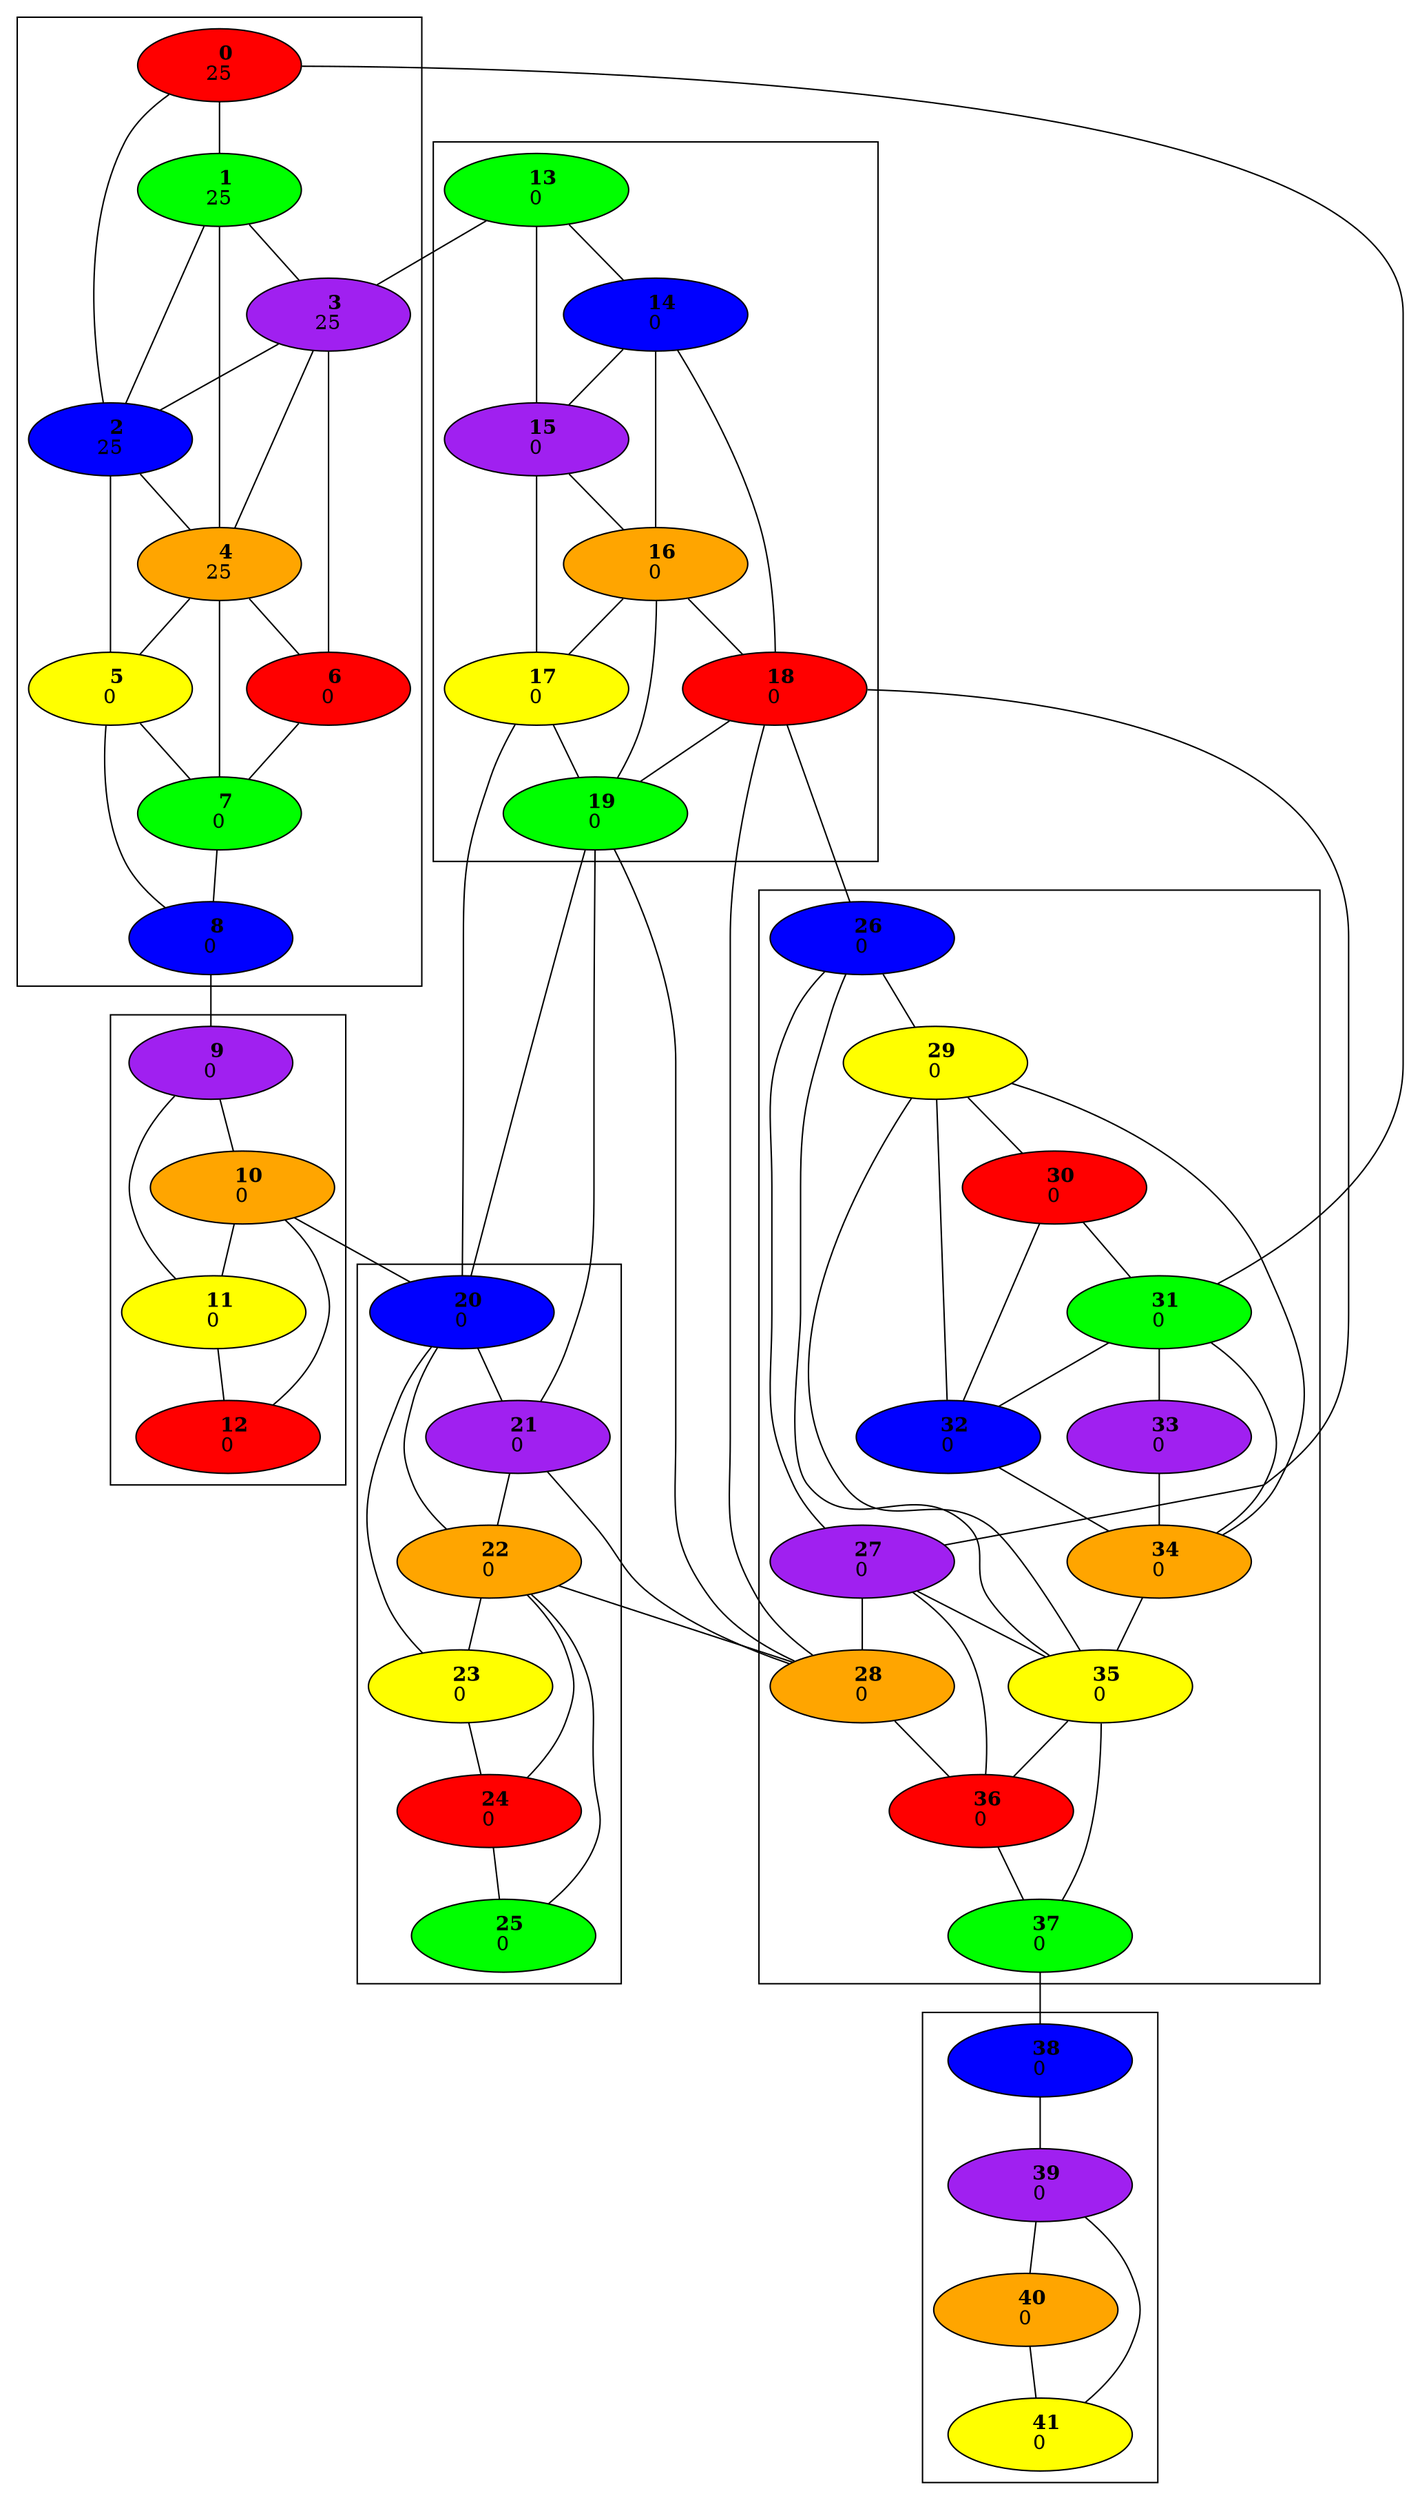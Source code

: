 graph {
	subgraph cluster0 {
		0
		1
		2
		3
		4
		5
		6
		7
		8
	}
	subgraph cluster1 {
		9
		10
		11
		12
	}
	subgraph cluster2 {
		13
		14
		15
		16
		17
		18
		19
	}
	subgraph cluster3 {
		20
		21
		22
		23
		24
		25
	}
	subgraph cluster4 {
		26
		27
		28
		29
		30
		31
		32
		33
		34
		35
		36
		37
	}
	subgraph cluster5 {
		38
		39
		40
		41
	}
	0 -- 1
	0 -- 2
	0 -- 31
	1 -- 2
	1 -- 3
	1 -- 4
	2 -- 4
	2 -- 5
	3 -- 2
	3 -- 4
	3 -- 6
	4 -- 5
	4 -- 6
	4 -- 7
	5 -- 7
	5 -- 8
	6 -- 7
	7 -- 8
	8 -- 9
	9 -- 10
	9 -- 11
	10 -- 11
	10 -- 12
	10 -- 20
	11 -- 12
	13 -- 3
	13 -- 14
	13 -- 15
	14 -- 15
	14 -- 16
	14 -- 18
	15 -- 16
	15 -- 17
	16 -- 17
	16 -- 18
	16 -- 19
	17 -- 19
	17 -- 20
	18 -- 19
	18 -- 26
	18 -- 27
	18 -- 28
	19 -- 20
	19 -- 21
	19 -- 28
	20 -- 21
	20 -- 22
	20 -- 23
	21 -- 22
	21 -- 28
	22 -- 23
	22 -- 24
	22 -- 25
	22 -- 28
	23 -- 24
	24 -- 25
	26 -- 27
	26 -- 29
	26 -- 35
	27 -- 28
	27 -- 35
	27 -- 36
	28 -- 36
	29 -- 30
	29 -- 32
	29 -- 34
	29 -- 35
	30 -- 31
	30 -- 32
	31 -- 32
	31 -- 33
	31 -- 34
	32 -- 34
	33 -- 34
	34 -- 35
	35 -- 36
	35 -- 37
	36 -- 37
	37 -- 38
	38 -- 39
	39 -- 40
	39 -- 41
	40 -- 41
	0 [fillcolor=red style=filled]
	1 [fillcolor=green style=filled]
	2 [fillcolor=blue style=filled]
	3 [fillcolor=purple style=filled]
	4 [fillcolor=orange style=filled]
	5 [fillcolor=yellow style=filled]
	6 [fillcolor=red style=filled]
	7 [fillcolor=green style=filled]
	8 [fillcolor=blue style=filled]
	9 [fillcolor=purple style=filled]
	10 [fillcolor=orange style=filled]
	11 [fillcolor=yellow style=filled]
	12 [fillcolor=red style=filled]
	13 [fillcolor=green style=filled]
	14 [fillcolor=blue style=filled]
	15 [fillcolor=purple style=filled]
	16 [fillcolor=orange style=filled]
	17 [fillcolor=yellow style=filled]
	18 [fillcolor=red style=filled]
	19 [fillcolor=green style=filled]
	20 [fillcolor=blue style=filled]
	21 [fillcolor=purple style=filled]
	22 [fillcolor=orange style=filled]
	23 [fillcolor=yellow style=filled]
	24 [fillcolor=red style=filled]
	25 [fillcolor=green style=filled]
	26 [fillcolor=blue style=filled]
	27 [fillcolor=purple style=filled]
	28 [fillcolor=orange style=filled]
	29 [fillcolor=yellow style=filled]
	30 [fillcolor=red style=filled]
	31 [fillcolor=green style=filled]
	32 [fillcolor=blue style=filled]
	33 [fillcolor=purple style=filled]
	34 [fillcolor=orange style=filled]
	35 [fillcolor=yellow style=filled]
	36 [fillcolor=red style=filled]
	37 [fillcolor=green style=filled]
	38 [fillcolor=blue style=filled]
	39 [fillcolor=purple style=filled]
	40 [fillcolor=orange style=filled]
	41 [fillcolor=yellow style=filled]
	0 [label=< <b>      0    </b> <br/>25>]
	1 [label=< <b>      1    </b> <br/>25>]
	2 [label=< <b>      2    </b> <br/>25>]
	3 [label=< <b>      3    </b> <br/>25>]
	4 [label=< <b>      4    </b> <br/>25>]
	5 [label=< <b>      5    </b> <br/>0>]
	6 [label=< <b>      6    </b> <br/>0>]
	7 [label=< <b>      7    </b> <br/>0>]
	8 [label=< <b>      8    </b> <br/>0>]
	9 [label=< <b>      9    </b> <br/>0>]
	10 [label=< <b>      10    </b> <br/>0>]
	11 [label=< <b>      11    </b> <br/>0>]
	12 [label=< <b>      12    </b> <br/>0>]
	13 [label=< <b>      13    </b> <br/>0>]
	14 [label=< <b>      14    </b> <br/>0>]
	15 [label=< <b>      15    </b> <br/>0>]
	16 [label=< <b>      16    </b> <br/>0>]
	17 [label=< <b>      17    </b> <br/>0>]
	18 [label=< <b>      18    </b> <br/>0>]
	19 [label=< <b>      19    </b> <br/>0>]
	20 [label=< <b>      20    </b> <br/>0>]
	21 [label=< <b>      21    </b> <br/>0>]
	22 [label=< <b>      22    </b> <br/>0>]
	23 [label=< <b>      23    </b> <br/>0>]
	24 [label=< <b>      24    </b> <br/>0>]
	25 [label=< <b>      25    </b> <br/>0>]
	26 [label=< <b>      26    </b> <br/>0>]
	27 [label=< <b>      27    </b> <br/>0>]
	28 [label=< <b>      28    </b> <br/>0>]
	29 [label=< <b>      29    </b> <br/>0>]
	30 [label=< <b>      30    </b> <br/>0>]
	31 [label=< <b>      31    </b> <br/>0>]
	32 [label=< <b>      32    </b> <br/>0>]
	33 [label=< <b>      33    </b> <br/>0>]
	34 [label=< <b>      34    </b> <br/>0>]
	35 [label=< <b>      35    </b> <br/>0>]
	36 [label=< <b>      36    </b> <br/>0>]
	37 [label=< <b>      37    </b> <br/>0>]
	38 [label=< <b>      38    </b> <br/>0>]
	39 [label=< <b>      39    </b> <br/>0>]
	40 [label=< <b>      40    </b> <br/>0>]
	41 [label=< <b>      41    </b> <br/>0>]
}
